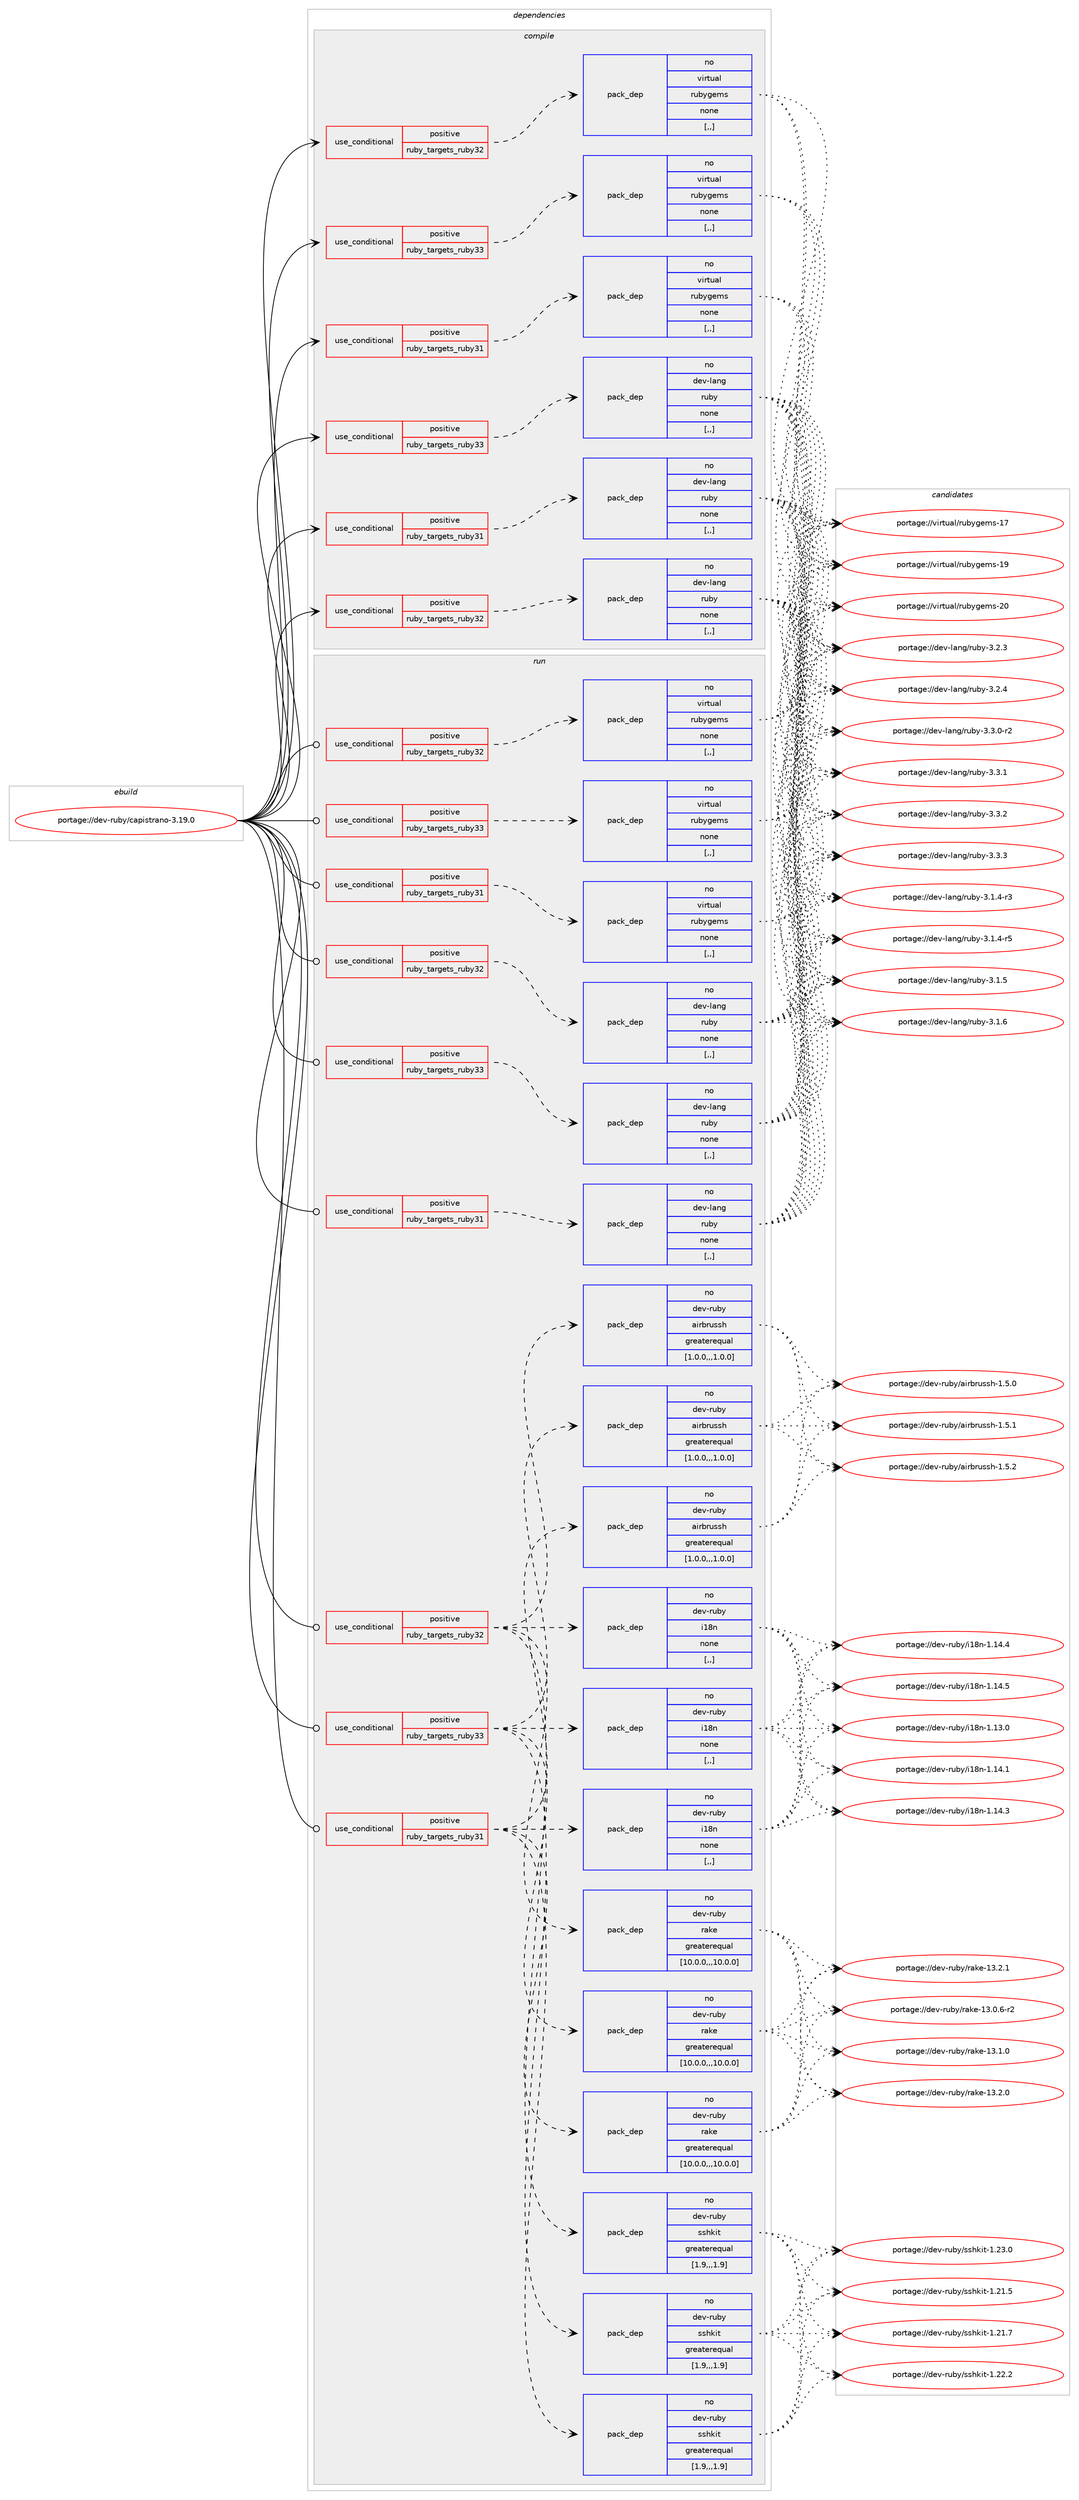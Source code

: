 digraph prolog {

# *************
# Graph options
# *************

newrank=true;
concentrate=true;
compound=true;
graph [rankdir=LR,fontname=Helvetica,fontsize=10,ranksep=1.5];#, ranksep=2.5, nodesep=0.2];
edge  [arrowhead=vee];
node  [fontname=Helvetica,fontsize=10];

# **********
# The ebuild
# **********

subgraph cluster_leftcol {
color=gray;
label=<<i>ebuild</i>>;
id [label="portage://dev-ruby/capistrano-3.19.0", color=red, width=4, href="../dev-ruby/capistrano-3.19.0.svg"];
}

# ****************
# The dependencies
# ****************

subgraph cluster_midcol {
color=gray;
label=<<i>dependencies</i>>;
subgraph cluster_compile {
fillcolor="#eeeeee";
style=filled;
label=<<i>compile</i>>;
subgraph cond44234 {
dependency175010 [label=<<TABLE BORDER="0" CELLBORDER="1" CELLSPACING="0" CELLPADDING="4"><TR><TD ROWSPAN="3" CELLPADDING="10">use_conditional</TD></TR><TR><TD>positive</TD></TR><TR><TD>ruby_targets_ruby31</TD></TR></TABLE>>, shape=none, color=red];
subgraph pack129516 {
dependency175011 [label=<<TABLE BORDER="0" CELLBORDER="1" CELLSPACING="0" CELLPADDING="4" WIDTH="220"><TR><TD ROWSPAN="6" CELLPADDING="30">pack_dep</TD></TR><TR><TD WIDTH="110">no</TD></TR><TR><TD>dev-lang</TD></TR><TR><TD>ruby</TD></TR><TR><TD>none</TD></TR><TR><TD>[,,]</TD></TR></TABLE>>, shape=none, color=blue];
}
dependency175010:e -> dependency175011:w [weight=20,style="dashed",arrowhead="vee"];
}
id:e -> dependency175010:w [weight=20,style="solid",arrowhead="vee"];
subgraph cond44235 {
dependency175012 [label=<<TABLE BORDER="0" CELLBORDER="1" CELLSPACING="0" CELLPADDING="4"><TR><TD ROWSPAN="3" CELLPADDING="10">use_conditional</TD></TR><TR><TD>positive</TD></TR><TR><TD>ruby_targets_ruby31</TD></TR></TABLE>>, shape=none, color=red];
subgraph pack129517 {
dependency175013 [label=<<TABLE BORDER="0" CELLBORDER="1" CELLSPACING="0" CELLPADDING="4" WIDTH="220"><TR><TD ROWSPAN="6" CELLPADDING="30">pack_dep</TD></TR><TR><TD WIDTH="110">no</TD></TR><TR><TD>virtual</TD></TR><TR><TD>rubygems</TD></TR><TR><TD>none</TD></TR><TR><TD>[,,]</TD></TR></TABLE>>, shape=none, color=blue];
}
dependency175012:e -> dependency175013:w [weight=20,style="dashed",arrowhead="vee"];
}
id:e -> dependency175012:w [weight=20,style="solid",arrowhead="vee"];
subgraph cond44236 {
dependency175014 [label=<<TABLE BORDER="0" CELLBORDER="1" CELLSPACING="0" CELLPADDING="4"><TR><TD ROWSPAN="3" CELLPADDING="10">use_conditional</TD></TR><TR><TD>positive</TD></TR><TR><TD>ruby_targets_ruby32</TD></TR></TABLE>>, shape=none, color=red];
subgraph pack129518 {
dependency175015 [label=<<TABLE BORDER="0" CELLBORDER="1" CELLSPACING="0" CELLPADDING="4" WIDTH="220"><TR><TD ROWSPAN="6" CELLPADDING="30">pack_dep</TD></TR><TR><TD WIDTH="110">no</TD></TR><TR><TD>dev-lang</TD></TR><TR><TD>ruby</TD></TR><TR><TD>none</TD></TR><TR><TD>[,,]</TD></TR></TABLE>>, shape=none, color=blue];
}
dependency175014:e -> dependency175015:w [weight=20,style="dashed",arrowhead="vee"];
}
id:e -> dependency175014:w [weight=20,style="solid",arrowhead="vee"];
subgraph cond44237 {
dependency175016 [label=<<TABLE BORDER="0" CELLBORDER="1" CELLSPACING="0" CELLPADDING="4"><TR><TD ROWSPAN="3" CELLPADDING="10">use_conditional</TD></TR><TR><TD>positive</TD></TR><TR><TD>ruby_targets_ruby32</TD></TR></TABLE>>, shape=none, color=red];
subgraph pack129519 {
dependency175017 [label=<<TABLE BORDER="0" CELLBORDER="1" CELLSPACING="0" CELLPADDING="4" WIDTH="220"><TR><TD ROWSPAN="6" CELLPADDING="30">pack_dep</TD></TR><TR><TD WIDTH="110">no</TD></TR><TR><TD>virtual</TD></TR><TR><TD>rubygems</TD></TR><TR><TD>none</TD></TR><TR><TD>[,,]</TD></TR></TABLE>>, shape=none, color=blue];
}
dependency175016:e -> dependency175017:w [weight=20,style="dashed",arrowhead="vee"];
}
id:e -> dependency175016:w [weight=20,style="solid",arrowhead="vee"];
subgraph cond44238 {
dependency175018 [label=<<TABLE BORDER="0" CELLBORDER="1" CELLSPACING="0" CELLPADDING="4"><TR><TD ROWSPAN="3" CELLPADDING="10">use_conditional</TD></TR><TR><TD>positive</TD></TR><TR><TD>ruby_targets_ruby33</TD></TR></TABLE>>, shape=none, color=red];
subgraph pack129520 {
dependency175019 [label=<<TABLE BORDER="0" CELLBORDER="1" CELLSPACING="0" CELLPADDING="4" WIDTH="220"><TR><TD ROWSPAN="6" CELLPADDING="30">pack_dep</TD></TR><TR><TD WIDTH="110">no</TD></TR><TR><TD>dev-lang</TD></TR><TR><TD>ruby</TD></TR><TR><TD>none</TD></TR><TR><TD>[,,]</TD></TR></TABLE>>, shape=none, color=blue];
}
dependency175018:e -> dependency175019:w [weight=20,style="dashed",arrowhead="vee"];
}
id:e -> dependency175018:w [weight=20,style="solid",arrowhead="vee"];
subgraph cond44239 {
dependency175020 [label=<<TABLE BORDER="0" CELLBORDER="1" CELLSPACING="0" CELLPADDING="4"><TR><TD ROWSPAN="3" CELLPADDING="10">use_conditional</TD></TR><TR><TD>positive</TD></TR><TR><TD>ruby_targets_ruby33</TD></TR></TABLE>>, shape=none, color=red];
subgraph pack129521 {
dependency175021 [label=<<TABLE BORDER="0" CELLBORDER="1" CELLSPACING="0" CELLPADDING="4" WIDTH="220"><TR><TD ROWSPAN="6" CELLPADDING="30">pack_dep</TD></TR><TR><TD WIDTH="110">no</TD></TR><TR><TD>virtual</TD></TR><TR><TD>rubygems</TD></TR><TR><TD>none</TD></TR><TR><TD>[,,]</TD></TR></TABLE>>, shape=none, color=blue];
}
dependency175020:e -> dependency175021:w [weight=20,style="dashed",arrowhead="vee"];
}
id:e -> dependency175020:w [weight=20,style="solid",arrowhead="vee"];
}
subgraph cluster_compileandrun {
fillcolor="#eeeeee";
style=filled;
label=<<i>compile and run</i>>;
}
subgraph cluster_run {
fillcolor="#eeeeee";
style=filled;
label=<<i>run</i>>;
subgraph cond44240 {
dependency175022 [label=<<TABLE BORDER="0" CELLBORDER="1" CELLSPACING="0" CELLPADDING="4"><TR><TD ROWSPAN="3" CELLPADDING="10">use_conditional</TD></TR><TR><TD>positive</TD></TR><TR><TD>ruby_targets_ruby31</TD></TR></TABLE>>, shape=none, color=red];
subgraph pack129522 {
dependency175023 [label=<<TABLE BORDER="0" CELLBORDER="1" CELLSPACING="0" CELLPADDING="4" WIDTH="220"><TR><TD ROWSPAN="6" CELLPADDING="30">pack_dep</TD></TR><TR><TD WIDTH="110">no</TD></TR><TR><TD>dev-lang</TD></TR><TR><TD>ruby</TD></TR><TR><TD>none</TD></TR><TR><TD>[,,]</TD></TR></TABLE>>, shape=none, color=blue];
}
dependency175022:e -> dependency175023:w [weight=20,style="dashed",arrowhead="vee"];
}
id:e -> dependency175022:w [weight=20,style="solid",arrowhead="odot"];
subgraph cond44241 {
dependency175024 [label=<<TABLE BORDER="0" CELLBORDER="1" CELLSPACING="0" CELLPADDING="4"><TR><TD ROWSPAN="3" CELLPADDING="10">use_conditional</TD></TR><TR><TD>positive</TD></TR><TR><TD>ruby_targets_ruby31</TD></TR></TABLE>>, shape=none, color=red];
subgraph pack129523 {
dependency175025 [label=<<TABLE BORDER="0" CELLBORDER="1" CELLSPACING="0" CELLPADDING="4" WIDTH="220"><TR><TD ROWSPAN="6" CELLPADDING="30">pack_dep</TD></TR><TR><TD WIDTH="110">no</TD></TR><TR><TD>dev-ruby</TD></TR><TR><TD>airbrussh</TD></TR><TR><TD>greaterequal</TD></TR><TR><TD>[1.0.0,,,1.0.0]</TD></TR></TABLE>>, shape=none, color=blue];
}
dependency175024:e -> dependency175025:w [weight=20,style="dashed",arrowhead="vee"];
subgraph pack129524 {
dependency175026 [label=<<TABLE BORDER="0" CELLBORDER="1" CELLSPACING="0" CELLPADDING="4" WIDTH="220"><TR><TD ROWSPAN="6" CELLPADDING="30">pack_dep</TD></TR><TR><TD WIDTH="110">no</TD></TR><TR><TD>dev-ruby</TD></TR><TR><TD>sshkit</TD></TR><TR><TD>greaterequal</TD></TR><TR><TD>[1.9,,,1.9]</TD></TR></TABLE>>, shape=none, color=blue];
}
dependency175024:e -> dependency175026:w [weight=20,style="dashed",arrowhead="vee"];
subgraph pack129525 {
dependency175027 [label=<<TABLE BORDER="0" CELLBORDER="1" CELLSPACING="0" CELLPADDING="4" WIDTH="220"><TR><TD ROWSPAN="6" CELLPADDING="30">pack_dep</TD></TR><TR><TD WIDTH="110">no</TD></TR><TR><TD>dev-ruby</TD></TR><TR><TD>rake</TD></TR><TR><TD>greaterequal</TD></TR><TR><TD>[10.0.0,,,10.0.0]</TD></TR></TABLE>>, shape=none, color=blue];
}
dependency175024:e -> dependency175027:w [weight=20,style="dashed",arrowhead="vee"];
subgraph pack129526 {
dependency175028 [label=<<TABLE BORDER="0" CELLBORDER="1" CELLSPACING="0" CELLPADDING="4" WIDTH="220"><TR><TD ROWSPAN="6" CELLPADDING="30">pack_dep</TD></TR><TR><TD WIDTH="110">no</TD></TR><TR><TD>dev-ruby</TD></TR><TR><TD>i18n</TD></TR><TR><TD>none</TD></TR><TR><TD>[,,]</TD></TR></TABLE>>, shape=none, color=blue];
}
dependency175024:e -> dependency175028:w [weight=20,style="dashed",arrowhead="vee"];
}
id:e -> dependency175024:w [weight=20,style="solid",arrowhead="odot"];
subgraph cond44242 {
dependency175029 [label=<<TABLE BORDER="0" CELLBORDER="1" CELLSPACING="0" CELLPADDING="4"><TR><TD ROWSPAN="3" CELLPADDING="10">use_conditional</TD></TR><TR><TD>positive</TD></TR><TR><TD>ruby_targets_ruby31</TD></TR></TABLE>>, shape=none, color=red];
subgraph pack129527 {
dependency175030 [label=<<TABLE BORDER="0" CELLBORDER="1" CELLSPACING="0" CELLPADDING="4" WIDTH="220"><TR><TD ROWSPAN="6" CELLPADDING="30">pack_dep</TD></TR><TR><TD WIDTH="110">no</TD></TR><TR><TD>virtual</TD></TR><TR><TD>rubygems</TD></TR><TR><TD>none</TD></TR><TR><TD>[,,]</TD></TR></TABLE>>, shape=none, color=blue];
}
dependency175029:e -> dependency175030:w [weight=20,style="dashed",arrowhead="vee"];
}
id:e -> dependency175029:w [weight=20,style="solid",arrowhead="odot"];
subgraph cond44243 {
dependency175031 [label=<<TABLE BORDER="0" CELLBORDER="1" CELLSPACING="0" CELLPADDING="4"><TR><TD ROWSPAN="3" CELLPADDING="10">use_conditional</TD></TR><TR><TD>positive</TD></TR><TR><TD>ruby_targets_ruby32</TD></TR></TABLE>>, shape=none, color=red];
subgraph pack129528 {
dependency175032 [label=<<TABLE BORDER="0" CELLBORDER="1" CELLSPACING="0" CELLPADDING="4" WIDTH="220"><TR><TD ROWSPAN="6" CELLPADDING="30">pack_dep</TD></TR><TR><TD WIDTH="110">no</TD></TR><TR><TD>dev-lang</TD></TR><TR><TD>ruby</TD></TR><TR><TD>none</TD></TR><TR><TD>[,,]</TD></TR></TABLE>>, shape=none, color=blue];
}
dependency175031:e -> dependency175032:w [weight=20,style="dashed",arrowhead="vee"];
}
id:e -> dependency175031:w [weight=20,style="solid",arrowhead="odot"];
subgraph cond44244 {
dependency175033 [label=<<TABLE BORDER="0" CELLBORDER="1" CELLSPACING="0" CELLPADDING="4"><TR><TD ROWSPAN="3" CELLPADDING="10">use_conditional</TD></TR><TR><TD>positive</TD></TR><TR><TD>ruby_targets_ruby32</TD></TR></TABLE>>, shape=none, color=red];
subgraph pack129529 {
dependency175034 [label=<<TABLE BORDER="0" CELLBORDER="1" CELLSPACING="0" CELLPADDING="4" WIDTH="220"><TR><TD ROWSPAN="6" CELLPADDING="30">pack_dep</TD></TR><TR><TD WIDTH="110">no</TD></TR><TR><TD>dev-ruby</TD></TR><TR><TD>airbrussh</TD></TR><TR><TD>greaterequal</TD></TR><TR><TD>[1.0.0,,,1.0.0]</TD></TR></TABLE>>, shape=none, color=blue];
}
dependency175033:e -> dependency175034:w [weight=20,style="dashed",arrowhead="vee"];
subgraph pack129530 {
dependency175035 [label=<<TABLE BORDER="0" CELLBORDER="1" CELLSPACING="0" CELLPADDING="4" WIDTH="220"><TR><TD ROWSPAN="6" CELLPADDING="30">pack_dep</TD></TR><TR><TD WIDTH="110">no</TD></TR><TR><TD>dev-ruby</TD></TR><TR><TD>sshkit</TD></TR><TR><TD>greaterequal</TD></TR><TR><TD>[1.9,,,1.9]</TD></TR></TABLE>>, shape=none, color=blue];
}
dependency175033:e -> dependency175035:w [weight=20,style="dashed",arrowhead="vee"];
subgraph pack129531 {
dependency175036 [label=<<TABLE BORDER="0" CELLBORDER="1" CELLSPACING="0" CELLPADDING="4" WIDTH="220"><TR><TD ROWSPAN="6" CELLPADDING="30">pack_dep</TD></TR><TR><TD WIDTH="110">no</TD></TR><TR><TD>dev-ruby</TD></TR><TR><TD>rake</TD></TR><TR><TD>greaterequal</TD></TR><TR><TD>[10.0.0,,,10.0.0]</TD></TR></TABLE>>, shape=none, color=blue];
}
dependency175033:e -> dependency175036:w [weight=20,style="dashed",arrowhead="vee"];
subgraph pack129532 {
dependency175037 [label=<<TABLE BORDER="0" CELLBORDER="1" CELLSPACING="0" CELLPADDING="4" WIDTH="220"><TR><TD ROWSPAN="6" CELLPADDING="30">pack_dep</TD></TR><TR><TD WIDTH="110">no</TD></TR><TR><TD>dev-ruby</TD></TR><TR><TD>i18n</TD></TR><TR><TD>none</TD></TR><TR><TD>[,,]</TD></TR></TABLE>>, shape=none, color=blue];
}
dependency175033:e -> dependency175037:w [weight=20,style="dashed",arrowhead="vee"];
}
id:e -> dependency175033:w [weight=20,style="solid",arrowhead="odot"];
subgraph cond44245 {
dependency175038 [label=<<TABLE BORDER="0" CELLBORDER="1" CELLSPACING="0" CELLPADDING="4"><TR><TD ROWSPAN="3" CELLPADDING="10">use_conditional</TD></TR><TR><TD>positive</TD></TR><TR><TD>ruby_targets_ruby32</TD></TR></TABLE>>, shape=none, color=red];
subgraph pack129533 {
dependency175039 [label=<<TABLE BORDER="0" CELLBORDER="1" CELLSPACING="0" CELLPADDING="4" WIDTH="220"><TR><TD ROWSPAN="6" CELLPADDING="30">pack_dep</TD></TR><TR><TD WIDTH="110">no</TD></TR><TR><TD>virtual</TD></TR><TR><TD>rubygems</TD></TR><TR><TD>none</TD></TR><TR><TD>[,,]</TD></TR></TABLE>>, shape=none, color=blue];
}
dependency175038:e -> dependency175039:w [weight=20,style="dashed",arrowhead="vee"];
}
id:e -> dependency175038:w [weight=20,style="solid",arrowhead="odot"];
subgraph cond44246 {
dependency175040 [label=<<TABLE BORDER="0" CELLBORDER="1" CELLSPACING="0" CELLPADDING="4"><TR><TD ROWSPAN="3" CELLPADDING="10">use_conditional</TD></TR><TR><TD>positive</TD></TR><TR><TD>ruby_targets_ruby33</TD></TR></TABLE>>, shape=none, color=red];
subgraph pack129534 {
dependency175041 [label=<<TABLE BORDER="0" CELLBORDER="1" CELLSPACING="0" CELLPADDING="4" WIDTH="220"><TR><TD ROWSPAN="6" CELLPADDING="30">pack_dep</TD></TR><TR><TD WIDTH="110">no</TD></TR><TR><TD>dev-lang</TD></TR><TR><TD>ruby</TD></TR><TR><TD>none</TD></TR><TR><TD>[,,]</TD></TR></TABLE>>, shape=none, color=blue];
}
dependency175040:e -> dependency175041:w [weight=20,style="dashed",arrowhead="vee"];
}
id:e -> dependency175040:w [weight=20,style="solid",arrowhead="odot"];
subgraph cond44247 {
dependency175042 [label=<<TABLE BORDER="0" CELLBORDER="1" CELLSPACING="0" CELLPADDING="4"><TR><TD ROWSPAN="3" CELLPADDING="10">use_conditional</TD></TR><TR><TD>positive</TD></TR><TR><TD>ruby_targets_ruby33</TD></TR></TABLE>>, shape=none, color=red];
subgraph pack129535 {
dependency175043 [label=<<TABLE BORDER="0" CELLBORDER="1" CELLSPACING="0" CELLPADDING="4" WIDTH="220"><TR><TD ROWSPAN="6" CELLPADDING="30">pack_dep</TD></TR><TR><TD WIDTH="110">no</TD></TR><TR><TD>dev-ruby</TD></TR><TR><TD>airbrussh</TD></TR><TR><TD>greaterequal</TD></TR><TR><TD>[1.0.0,,,1.0.0]</TD></TR></TABLE>>, shape=none, color=blue];
}
dependency175042:e -> dependency175043:w [weight=20,style="dashed",arrowhead="vee"];
subgraph pack129536 {
dependency175044 [label=<<TABLE BORDER="0" CELLBORDER="1" CELLSPACING="0" CELLPADDING="4" WIDTH="220"><TR><TD ROWSPAN="6" CELLPADDING="30">pack_dep</TD></TR><TR><TD WIDTH="110">no</TD></TR><TR><TD>dev-ruby</TD></TR><TR><TD>sshkit</TD></TR><TR><TD>greaterequal</TD></TR><TR><TD>[1.9,,,1.9]</TD></TR></TABLE>>, shape=none, color=blue];
}
dependency175042:e -> dependency175044:w [weight=20,style="dashed",arrowhead="vee"];
subgraph pack129537 {
dependency175045 [label=<<TABLE BORDER="0" CELLBORDER="1" CELLSPACING="0" CELLPADDING="4" WIDTH="220"><TR><TD ROWSPAN="6" CELLPADDING="30">pack_dep</TD></TR><TR><TD WIDTH="110">no</TD></TR><TR><TD>dev-ruby</TD></TR><TR><TD>rake</TD></TR><TR><TD>greaterequal</TD></TR><TR><TD>[10.0.0,,,10.0.0]</TD></TR></TABLE>>, shape=none, color=blue];
}
dependency175042:e -> dependency175045:w [weight=20,style="dashed",arrowhead="vee"];
subgraph pack129538 {
dependency175046 [label=<<TABLE BORDER="0" CELLBORDER="1" CELLSPACING="0" CELLPADDING="4" WIDTH="220"><TR><TD ROWSPAN="6" CELLPADDING="30">pack_dep</TD></TR><TR><TD WIDTH="110">no</TD></TR><TR><TD>dev-ruby</TD></TR><TR><TD>i18n</TD></TR><TR><TD>none</TD></TR><TR><TD>[,,]</TD></TR></TABLE>>, shape=none, color=blue];
}
dependency175042:e -> dependency175046:w [weight=20,style="dashed",arrowhead="vee"];
}
id:e -> dependency175042:w [weight=20,style="solid",arrowhead="odot"];
subgraph cond44248 {
dependency175047 [label=<<TABLE BORDER="0" CELLBORDER="1" CELLSPACING="0" CELLPADDING="4"><TR><TD ROWSPAN="3" CELLPADDING="10">use_conditional</TD></TR><TR><TD>positive</TD></TR><TR><TD>ruby_targets_ruby33</TD></TR></TABLE>>, shape=none, color=red];
subgraph pack129539 {
dependency175048 [label=<<TABLE BORDER="0" CELLBORDER="1" CELLSPACING="0" CELLPADDING="4" WIDTH="220"><TR><TD ROWSPAN="6" CELLPADDING="30">pack_dep</TD></TR><TR><TD WIDTH="110">no</TD></TR><TR><TD>virtual</TD></TR><TR><TD>rubygems</TD></TR><TR><TD>none</TD></TR><TR><TD>[,,]</TD></TR></TABLE>>, shape=none, color=blue];
}
dependency175047:e -> dependency175048:w [weight=20,style="dashed",arrowhead="vee"];
}
id:e -> dependency175047:w [weight=20,style="solid",arrowhead="odot"];
}
}

# **************
# The candidates
# **************

subgraph cluster_choices {
rank=same;
color=gray;
label=<<i>candidates</i>>;

subgraph choice129516 {
color=black;
nodesep=1;
choice100101118451089711010347114117981214551464946524511451 [label="portage://dev-lang/ruby-3.1.4-r3", color=red, width=4,href="../dev-lang/ruby-3.1.4-r3.svg"];
choice100101118451089711010347114117981214551464946524511453 [label="portage://dev-lang/ruby-3.1.4-r5", color=red, width=4,href="../dev-lang/ruby-3.1.4-r5.svg"];
choice10010111845108971101034711411798121455146494653 [label="portage://dev-lang/ruby-3.1.5", color=red, width=4,href="../dev-lang/ruby-3.1.5.svg"];
choice10010111845108971101034711411798121455146494654 [label="portage://dev-lang/ruby-3.1.6", color=red, width=4,href="../dev-lang/ruby-3.1.6.svg"];
choice10010111845108971101034711411798121455146504651 [label="portage://dev-lang/ruby-3.2.3", color=red, width=4,href="../dev-lang/ruby-3.2.3.svg"];
choice10010111845108971101034711411798121455146504652 [label="portage://dev-lang/ruby-3.2.4", color=red, width=4,href="../dev-lang/ruby-3.2.4.svg"];
choice100101118451089711010347114117981214551465146484511450 [label="portage://dev-lang/ruby-3.3.0-r2", color=red, width=4,href="../dev-lang/ruby-3.3.0-r2.svg"];
choice10010111845108971101034711411798121455146514649 [label="portage://dev-lang/ruby-3.3.1", color=red, width=4,href="../dev-lang/ruby-3.3.1.svg"];
choice10010111845108971101034711411798121455146514650 [label="portage://dev-lang/ruby-3.3.2", color=red, width=4,href="../dev-lang/ruby-3.3.2.svg"];
choice10010111845108971101034711411798121455146514651 [label="portage://dev-lang/ruby-3.3.3", color=red, width=4,href="../dev-lang/ruby-3.3.3.svg"];
dependency175011:e -> choice100101118451089711010347114117981214551464946524511451:w [style=dotted,weight="100"];
dependency175011:e -> choice100101118451089711010347114117981214551464946524511453:w [style=dotted,weight="100"];
dependency175011:e -> choice10010111845108971101034711411798121455146494653:w [style=dotted,weight="100"];
dependency175011:e -> choice10010111845108971101034711411798121455146494654:w [style=dotted,weight="100"];
dependency175011:e -> choice10010111845108971101034711411798121455146504651:w [style=dotted,weight="100"];
dependency175011:e -> choice10010111845108971101034711411798121455146504652:w [style=dotted,weight="100"];
dependency175011:e -> choice100101118451089711010347114117981214551465146484511450:w [style=dotted,weight="100"];
dependency175011:e -> choice10010111845108971101034711411798121455146514649:w [style=dotted,weight="100"];
dependency175011:e -> choice10010111845108971101034711411798121455146514650:w [style=dotted,weight="100"];
dependency175011:e -> choice10010111845108971101034711411798121455146514651:w [style=dotted,weight="100"];
}
subgraph choice129517 {
color=black;
nodesep=1;
choice118105114116117971084711411798121103101109115454955 [label="portage://virtual/rubygems-17", color=red, width=4,href="../virtual/rubygems-17.svg"];
choice118105114116117971084711411798121103101109115454957 [label="portage://virtual/rubygems-19", color=red, width=4,href="../virtual/rubygems-19.svg"];
choice118105114116117971084711411798121103101109115455048 [label="portage://virtual/rubygems-20", color=red, width=4,href="../virtual/rubygems-20.svg"];
dependency175013:e -> choice118105114116117971084711411798121103101109115454955:w [style=dotted,weight="100"];
dependency175013:e -> choice118105114116117971084711411798121103101109115454957:w [style=dotted,weight="100"];
dependency175013:e -> choice118105114116117971084711411798121103101109115455048:w [style=dotted,weight="100"];
}
subgraph choice129518 {
color=black;
nodesep=1;
choice100101118451089711010347114117981214551464946524511451 [label="portage://dev-lang/ruby-3.1.4-r3", color=red, width=4,href="../dev-lang/ruby-3.1.4-r3.svg"];
choice100101118451089711010347114117981214551464946524511453 [label="portage://dev-lang/ruby-3.1.4-r5", color=red, width=4,href="../dev-lang/ruby-3.1.4-r5.svg"];
choice10010111845108971101034711411798121455146494653 [label="portage://dev-lang/ruby-3.1.5", color=red, width=4,href="../dev-lang/ruby-3.1.5.svg"];
choice10010111845108971101034711411798121455146494654 [label="portage://dev-lang/ruby-3.1.6", color=red, width=4,href="../dev-lang/ruby-3.1.6.svg"];
choice10010111845108971101034711411798121455146504651 [label="portage://dev-lang/ruby-3.2.3", color=red, width=4,href="../dev-lang/ruby-3.2.3.svg"];
choice10010111845108971101034711411798121455146504652 [label="portage://dev-lang/ruby-3.2.4", color=red, width=4,href="../dev-lang/ruby-3.2.4.svg"];
choice100101118451089711010347114117981214551465146484511450 [label="portage://dev-lang/ruby-3.3.0-r2", color=red, width=4,href="../dev-lang/ruby-3.3.0-r2.svg"];
choice10010111845108971101034711411798121455146514649 [label="portage://dev-lang/ruby-3.3.1", color=red, width=4,href="../dev-lang/ruby-3.3.1.svg"];
choice10010111845108971101034711411798121455146514650 [label="portage://dev-lang/ruby-3.3.2", color=red, width=4,href="../dev-lang/ruby-3.3.2.svg"];
choice10010111845108971101034711411798121455146514651 [label="portage://dev-lang/ruby-3.3.3", color=red, width=4,href="../dev-lang/ruby-3.3.3.svg"];
dependency175015:e -> choice100101118451089711010347114117981214551464946524511451:w [style=dotted,weight="100"];
dependency175015:e -> choice100101118451089711010347114117981214551464946524511453:w [style=dotted,weight="100"];
dependency175015:e -> choice10010111845108971101034711411798121455146494653:w [style=dotted,weight="100"];
dependency175015:e -> choice10010111845108971101034711411798121455146494654:w [style=dotted,weight="100"];
dependency175015:e -> choice10010111845108971101034711411798121455146504651:w [style=dotted,weight="100"];
dependency175015:e -> choice10010111845108971101034711411798121455146504652:w [style=dotted,weight="100"];
dependency175015:e -> choice100101118451089711010347114117981214551465146484511450:w [style=dotted,weight="100"];
dependency175015:e -> choice10010111845108971101034711411798121455146514649:w [style=dotted,weight="100"];
dependency175015:e -> choice10010111845108971101034711411798121455146514650:w [style=dotted,weight="100"];
dependency175015:e -> choice10010111845108971101034711411798121455146514651:w [style=dotted,weight="100"];
}
subgraph choice129519 {
color=black;
nodesep=1;
choice118105114116117971084711411798121103101109115454955 [label="portage://virtual/rubygems-17", color=red, width=4,href="../virtual/rubygems-17.svg"];
choice118105114116117971084711411798121103101109115454957 [label="portage://virtual/rubygems-19", color=red, width=4,href="../virtual/rubygems-19.svg"];
choice118105114116117971084711411798121103101109115455048 [label="portage://virtual/rubygems-20", color=red, width=4,href="../virtual/rubygems-20.svg"];
dependency175017:e -> choice118105114116117971084711411798121103101109115454955:w [style=dotted,weight="100"];
dependency175017:e -> choice118105114116117971084711411798121103101109115454957:w [style=dotted,weight="100"];
dependency175017:e -> choice118105114116117971084711411798121103101109115455048:w [style=dotted,weight="100"];
}
subgraph choice129520 {
color=black;
nodesep=1;
choice100101118451089711010347114117981214551464946524511451 [label="portage://dev-lang/ruby-3.1.4-r3", color=red, width=4,href="../dev-lang/ruby-3.1.4-r3.svg"];
choice100101118451089711010347114117981214551464946524511453 [label="portage://dev-lang/ruby-3.1.4-r5", color=red, width=4,href="../dev-lang/ruby-3.1.4-r5.svg"];
choice10010111845108971101034711411798121455146494653 [label="portage://dev-lang/ruby-3.1.5", color=red, width=4,href="../dev-lang/ruby-3.1.5.svg"];
choice10010111845108971101034711411798121455146494654 [label="portage://dev-lang/ruby-3.1.6", color=red, width=4,href="../dev-lang/ruby-3.1.6.svg"];
choice10010111845108971101034711411798121455146504651 [label="portage://dev-lang/ruby-3.2.3", color=red, width=4,href="../dev-lang/ruby-3.2.3.svg"];
choice10010111845108971101034711411798121455146504652 [label="portage://dev-lang/ruby-3.2.4", color=red, width=4,href="../dev-lang/ruby-3.2.4.svg"];
choice100101118451089711010347114117981214551465146484511450 [label="portage://dev-lang/ruby-3.3.0-r2", color=red, width=4,href="../dev-lang/ruby-3.3.0-r2.svg"];
choice10010111845108971101034711411798121455146514649 [label="portage://dev-lang/ruby-3.3.1", color=red, width=4,href="../dev-lang/ruby-3.3.1.svg"];
choice10010111845108971101034711411798121455146514650 [label="portage://dev-lang/ruby-3.3.2", color=red, width=4,href="../dev-lang/ruby-3.3.2.svg"];
choice10010111845108971101034711411798121455146514651 [label="portage://dev-lang/ruby-3.3.3", color=red, width=4,href="../dev-lang/ruby-3.3.3.svg"];
dependency175019:e -> choice100101118451089711010347114117981214551464946524511451:w [style=dotted,weight="100"];
dependency175019:e -> choice100101118451089711010347114117981214551464946524511453:w [style=dotted,weight="100"];
dependency175019:e -> choice10010111845108971101034711411798121455146494653:w [style=dotted,weight="100"];
dependency175019:e -> choice10010111845108971101034711411798121455146494654:w [style=dotted,weight="100"];
dependency175019:e -> choice10010111845108971101034711411798121455146504651:w [style=dotted,weight="100"];
dependency175019:e -> choice10010111845108971101034711411798121455146504652:w [style=dotted,weight="100"];
dependency175019:e -> choice100101118451089711010347114117981214551465146484511450:w [style=dotted,weight="100"];
dependency175019:e -> choice10010111845108971101034711411798121455146514649:w [style=dotted,weight="100"];
dependency175019:e -> choice10010111845108971101034711411798121455146514650:w [style=dotted,weight="100"];
dependency175019:e -> choice10010111845108971101034711411798121455146514651:w [style=dotted,weight="100"];
}
subgraph choice129521 {
color=black;
nodesep=1;
choice118105114116117971084711411798121103101109115454955 [label="portage://virtual/rubygems-17", color=red, width=4,href="../virtual/rubygems-17.svg"];
choice118105114116117971084711411798121103101109115454957 [label="portage://virtual/rubygems-19", color=red, width=4,href="../virtual/rubygems-19.svg"];
choice118105114116117971084711411798121103101109115455048 [label="portage://virtual/rubygems-20", color=red, width=4,href="../virtual/rubygems-20.svg"];
dependency175021:e -> choice118105114116117971084711411798121103101109115454955:w [style=dotted,weight="100"];
dependency175021:e -> choice118105114116117971084711411798121103101109115454957:w [style=dotted,weight="100"];
dependency175021:e -> choice118105114116117971084711411798121103101109115455048:w [style=dotted,weight="100"];
}
subgraph choice129522 {
color=black;
nodesep=1;
choice100101118451089711010347114117981214551464946524511451 [label="portage://dev-lang/ruby-3.1.4-r3", color=red, width=4,href="../dev-lang/ruby-3.1.4-r3.svg"];
choice100101118451089711010347114117981214551464946524511453 [label="portage://dev-lang/ruby-3.1.4-r5", color=red, width=4,href="../dev-lang/ruby-3.1.4-r5.svg"];
choice10010111845108971101034711411798121455146494653 [label="portage://dev-lang/ruby-3.1.5", color=red, width=4,href="../dev-lang/ruby-3.1.5.svg"];
choice10010111845108971101034711411798121455146494654 [label="portage://dev-lang/ruby-3.1.6", color=red, width=4,href="../dev-lang/ruby-3.1.6.svg"];
choice10010111845108971101034711411798121455146504651 [label="portage://dev-lang/ruby-3.2.3", color=red, width=4,href="../dev-lang/ruby-3.2.3.svg"];
choice10010111845108971101034711411798121455146504652 [label="portage://dev-lang/ruby-3.2.4", color=red, width=4,href="../dev-lang/ruby-3.2.4.svg"];
choice100101118451089711010347114117981214551465146484511450 [label="portage://dev-lang/ruby-3.3.0-r2", color=red, width=4,href="../dev-lang/ruby-3.3.0-r2.svg"];
choice10010111845108971101034711411798121455146514649 [label="portage://dev-lang/ruby-3.3.1", color=red, width=4,href="../dev-lang/ruby-3.3.1.svg"];
choice10010111845108971101034711411798121455146514650 [label="portage://dev-lang/ruby-3.3.2", color=red, width=4,href="../dev-lang/ruby-3.3.2.svg"];
choice10010111845108971101034711411798121455146514651 [label="portage://dev-lang/ruby-3.3.3", color=red, width=4,href="../dev-lang/ruby-3.3.3.svg"];
dependency175023:e -> choice100101118451089711010347114117981214551464946524511451:w [style=dotted,weight="100"];
dependency175023:e -> choice100101118451089711010347114117981214551464946524511453:w [style=dotted,weight="100"];
dependency175023:e -> choice10010111845108971101034711411798121455146494653:w [style=dotted,weight="100"];
dependency175023:e -> choice10010111845108971101034711411798121455146494654:w [style=dotted,weight="100"];
dependency175023:e -> choice10010111845108971101034711411798121455146504651:w [style=dotted,weight="100"];
dependency175023:e -> choice10010111845108971101034711411798121455146504652:w [style=dotted,weight="100"];
dependency175023:e -> choice100101118451089711010347114117981214551465146484511450:w [style=dotted,weight="100"];
dependency175023:e -> choice10010111845108971101034711411798121455146514649:w [style=dotted,weight="100"];
dependency175023:e -> choice10010111845108971101034711411798121455146514650:w [style=dotted,weight="100"];
dependency175023:e -> choice10010111845108971101034711411798121455146514651:w [style=dotted,weight="100"];
}
subgraph choice129523 {
color=black;
nodesep=1;
choice1001011184511411798121479710511498114117115115104454946534648 [label="portage://dev-ruby/airbrussh-1.5.0", color=red, width=4,href="../dev-ruby/airbrussh-1.5.0.svg"];
choice1001011184511411798121479710511498114117115115104454946534649 [label="portage://dev-ruby/airbrussh-1.5.1", color=red, width=4,href="../dev-ruby/airbrussh-1.5.1.svg"];
choice1001011184511411798121479710511498114117115115104454946534650 [label="portage://dev-ruby/airbrussh-1.5.2", color=red, width=4,href="../dev-ruby/airbrussh-1.5.2.svg"];
dependency175025:e -> choice1001011184511411798121479710511498114117115115104454946534648:w [style=dotted,weight="100"];
dependency175025:e -> choice1001011184511411798121479710511498114117115115104454946534649:w [style=dotted,weight="100"];
dependency175025:e -> choice1001011184511411798121479710511498114117115115104454946534650:w [style=dotted,weight="100"];
}
subgraph choice129524 {
color=black;
nodesep=1;
choice10010111845114117981214711511510410710511645494650494653 [label="portage://dev-ruby/sshkit-1.21.5", color=red, width=4,href="../dev-ruby/sshkit-1.21.5.svg"];
choice10010111845114117981214711511510410710511645494650494655 [label="portage://dev-ruby/sshkit-1.21.7", color=red, width=4,href="../dev-ruby/sshkit-1.21.7.svg"];
choice10010111845114117981214711511510410710511645494650504650 [label="portage://dev-ruby/sshkit-1.22.2", color=red, width=4,href="../dev-ruby/sshkit-1.22.2.svg"];
choice10010111845114117981214711511510410710511645494650514648 [label="portage://dev-ruby/sshkit-1.23.0", color=red, width=4,href="../dev-ruby/sshkit-1.23.0.svg"];
dependency175026:e -> choice10010111845114117981214711511510410710511645494650494653:w [style=dotted,weight="100"];
dependency175026:e -> choice10010111845114117981214711511510410710511645494650494655:w [style=dotted,weight="100"];
dependency175026:e -> choice10010111845114117981214711511510410710511645494650504650:w [style=dotted,weight="100"];
dependency175026:e -> choice10010111845114117981214711511510410710511645494650514648:w [style=dotted,weight="100"];
}
subgraph choice129525 {
color=black;
nodesep=1;
choice10010111845114117981214711497107101454951464846544511450 [label="portage://dev-ruby/rake-13.0.6-r2", color=red, width=4,href="../dev-ruby/rake-13.0.6-r2.svg"];
choice1001011184511411798121471149710710145495146494648 [label="portage://dev-ruby/rake-13.1.0", color=red, width=4,href="../dev-ruby/rake-13.1.0.svg"];
choice1001011184511411798121471149710710145495146504648 [label="portage://dev-ruby/rake-13.2.0", color=red, width=4,href="../dev-ruby/rake-13.2.0.svg"];
choice1001011184511411798121471149710710145495146504649 [label="portage://dev-ruby/rake-13.2.1", color=red, width=4,href="../dev-ruby/rake-13.2.1.svg"];
dependency175027:e -> choice10010111845114117981214711497107101454951464846544511450:w [style=dotted,weight="100"];
dependency175027:e -> choice1001011184511411798121471149710710145495146494648:w [style=dotted,weight="100"];
dependency175027:e -> choice1001011184511411798121471149710710145495146504648:w [style=dotted,weight="100"];
dependency175027:e -> choice1001011184511411798121471149710710145495146504649:w [style=dotted,weight="100"];
}
subgraph choice129526 {
color=black;
nodesep=1;
choice100101118451141179812147105495611045494649514648 [label="portage://dev-ruby/i18n-1.13.0", color=red, width=4,href="../dev-ruby/i18n-1.13.0.svg"];
choice100101118451141179812147105495611045494649524649 [label="portage://dev-ruby/i18n-1.14.1", color=red, width=4,href="../dev-ruby/i18n-1.14.1.svg"];
choice100101118451141179812147105495611045494649524651 [label="portage://dev-ruby/i18n-1.14.3", color=red, width=4,href="../dev-ruby/i18n-1.14.3.svg"];
choice100101118451141179812147105495611045494649524652 [label="portage://dev-ruby/i18n-1.14.4", color=red, width=4,href="../dev-ruby/i18n-1.14.4.svg"];
choice100101118451141179812147105495611045494649524653 [label="portage://dev-ruby/i18n-1.14.5", color=red, width=4,href="../dev-ruby/i18n-1.14.5.svg"];
dependency175028:e -> choice100101118451141179812147105495611045494649514648:w [style=dotted,weight="100"];
dependency175028:e -> choice100101118451141179812147105495611045494649524649:w [style=dotted,weight="100"];
dependency175028:e -> choice100101118451141179812147105495611045494649524651:w [style=dotted,weight="100"];
dependency175028:e -> choice100101118451141179812147105495611045494649524652:w [style=dotted,weight="100"];
dependency175028:e -> choice100101118451141179812147105495611045494649524653:w [style=dotted,weight="100"];
}
subgraph choice129527 {
color=black;
nodesep=1;
choice118105114116117971084711411798121103101109115454955 [label="portage://virtual/rubygems-17", color=red, width=4,href="../virtual/rubygems-17.svg"];
choice118105114116117971084711411798121103101109115454957 [label="portage://virtual/rubygems-19", color=red, width=4,href="../virtual/rubygems-19.svg"];
choice118105114116117971084711411798121103101109115455048 [label="portage://virtual/rubygems-20", color=red, width=4,href="../virtual/rubygems-20.svg"];
dependency175030:e -> choice118105114116117971084711411798121103101109115454955:w [style=dotted,weight="100"];
dependency175030:e -> choice118105114116117971084711411798121103101109115454957:w [style=dotted,weight="100"];
dependency175030:e -> choice118105114116117971084711411798121103101109115455048:w [style=dotted,weight="100"];
}
subgraph choice129528 {
color=black;
nodesep=1;
choice100101118451089711010347114117981214551464946524511451 [label="portage://dev-lang/ruby-3.1.4-r3", color=red, width=4,href="../dev-lang/ruby-3.1.4-r3.svg"];
choice100101118451089711010347114117981214551464946524511453 [label="portage://dev-lang/ruby-3.1.4-r5", color=red, width=4,href="../dev-lang/ruby-3.1.4-r5.svg"];
choice10010111845108971101034711411798121455146494653 [label="portage://dev-lang/ruby-3.1.5", color=red, width=4,href="../dev-lang/ruby-3.1.5.svg"];
choice10010111845108971101034711411798121455146494654 [label="portage://dev-lang/ruby-3.1.6", color=red, width=4,href="../dev-lang/ruby-3.1.6.svg"];
choice10010111845108971101034711411798121455146504651 [label="portage://dev-lang/ruby-3.2.3", color=red, width=4,href="../dev-lang/ruby-3.2.3.svg"];
choice10010111845108971101034711411798121455146504652 [label="portage://dev-lang/ruby-3.2.4", color=red, width=4,href="../dev-lang/ruby-3.2.4.svg"];
choice100101118451089711010347114117981214551465146484511450 [label="portage://dev-lang/ruby-3.3.0-r2", color=red, width=4,href="../dev-lang/ruby-3.3.0-r2.svg"];
choice10010111845108971101034711411798121455146514649 [label="portage://dev-lang/ruby-3.3.1", color=red, width=4,href="../dev-lang/ruby-3.3.1.svg"];
choice10010111845108971101034711411798121455146514650 [label="portage://dev-lang/ruby-3.3.2", color=red, width=4,href="../dev-lang/ruby-3.3.2.svg"];
choice10010111845108971101034711411798121455146514651 [label="portage://dev-lang/ruby-3.3.3", color=red, width=4,href="../dev-lang/ruby-3.3.3.svg"];
dependency175032:e -> choice100101118451089711010347114117981214551464946524511451:w [style=dotted,weight="100"];
dependency175032:e -> choice100101118451089711010347114117981214551464946524511453:w [style=dotted,weight="100"];
dependency175032:e -> choice10010111845108971101034711411798121455146494653:w [style=dotted,weight="100"];
dependency175032:e -> choice10010111845108971101034711411798121455146494654:w [style=dotted,weight="100"];
dependency175032:e -> choice10010111845108971101034711411798121455146504651:w [style=dotted,weight="100"];
dependency175032:e -> choice10010111845108971101034711411798121455146504652:w [style=dotted,weight="100"];
dependency175032:e -> choice100101118451089711010347114117981214551465146484511450:w [style=dotted,weight="100"];
dependency175032:e -> choice10010111845108971101034711411798121455146514649:w [style=dotted,weight="100"];
dependency175032:e -> choice10010111845108971101034711411798121455146514650:w [style=dotted,weight="100"];
dependency175032:e -> choice10010111845108971101034711411798121455146514651:w [style=dotted,weight="100"];
}
subgraph choice129529 {
color=black;
nodesep=1;
choice1001011184511411798121479710511498114117115115104454946534648 [label="portage://dev-ruby/airbrussh-1.5.0", color=red, width=4,href="../dev-ruby/airbrussh-1.5.0.svg"];
choice1001011184511411798121479710511498114117115115104454946534649 [label="portage://dev-ruby/airbrussh-1.5.1", color=red, width=4,href="../dev-ruby/airbrussh-1.5.1.svg"];
choice1001011184511411798121479710511498114117115115104454946534650 [label="portage://dev-ruby/airbrussh-1.5.2", color=red, width=4,href="../dev-ruby/airbrussh-1.5.2.svg"];
dependency175034:e -> choice1001011184511411798121479710511498114117115115104454946534648:w [style=dotted,weight="100"];
dependency175034:e -> choice1001011184511411798121479710511498114117115115104454946534649:w [style=dotted,weight="100"];
dependency175034:e -> choice1001011184511411798121479710511498114117115115104454946534650:w [style=dotted,weight="100"];
}
subgraph choice129530 {
color=black;
nodesep=1;
choice10010111845114117981214711511510410710511645494650494653 [label="portage://dev-ruby/sshkit-1.21.5", color=red, width=4,href="../dev-ruby/sshkit-1.21.5.svg"];
choice10010111845114117981214711511510410710511645494650494655 [label="portage://dev-ruby/sshkit-1.21.7", color=red, width=4,href="../dev-ruby/sshkit-1.21.7.svg"];
choice10010111845114117981214711511510410710511645494650504650 [label="portage://dev-ruby/sshkit-1.22.2", color=red, width=4,href="../dev-ruby/sshkit-1.22.2.svg"];
choice10010111845114117981214711511510410710511645494650514648 [label="portage://dev-ruby/sshkit-1.23.0", color=red, width=4,href="../dev-ruby/sshkit-1.23.0.svg"];
dependency175035:e -> choice10010111845114117981214711511510410710511645494650494653:w [style=dotted,weight="100"];
dependency175035:e -> choice10010111845114117981214711511510410710511645494650494655:w [style=dotted,weight="100"];
dependency175035:e -> choice10010111845114117981214711511510410710511645494650504650:w [style=dotted,weight="100"];
dependency175035:e -> choice10010111845114117981214711511510410710511645494650514648:w [style=dotted,weight="100"];
}
subgraph choice129531 {
color=black;
nodesep=1;
choice10010111845114117981214711497107101454951464846544511450 [label="portage://dev-ruby/rake-13.0.6-r2", color=red, width=4,href="../dev-ruby/rake-13.0.6-r2.svg"];
choice1001011184511411798121471149710710145495146494648 [label="portage://dev-ruby/rake-13.1.0", color=red, width=4,href="../dev-ruby/rake-13.1.0.svg"];
choice1001011184511411798121471149710710145495146504648 [label="portage://dev-ruby/rake-13.2.0", color=red, width=4,href="../dev-ruby/rake-13.2.0.svg"];
choice1001011184511411798121471149710710145495146504649 [label="portage://dev-ruby/rake-13.2.1", color=red, width=4,href="../dev-ruby/rake-13.2.1.svg"];
dependency175036:e -> choice10010111845114117981214711497107101454951464846544511450:w [style=dotted,weight="100"];
dependency175036:e -> choice1001011184511411798121471149710710145495146494648:w [style=dotted,weight="100"];
dependency175036:e -> choice1001011184511411798121471149710710145495146504648:w [style=dotted,weight="100"];
dependency175036:e -> choice1001011184511411798121471149710710145495146504649:w [style=dotted,weight="100"];
}
subgraph choice129532 {
color=black;
nodesep=1;
choice100101118451141179812147105495611045494649514648 [label="portage://dev-ruby/i18n-1.13.0", color=red, width=4,href="../dev-ruby/i18n-1.13.0.svg"];
choice100101118451141179812147105495611045494649524649 [label="portage://dev-ruby/i18n-1.14.1", color=red, width=4,href="../dev-ruby/i18n-1.14.1.svg"];
choice100101118451141179812147105495611045494649524651 [label="portage://dev-ruby/i18n-1.14.3", color=red, width=4,href="../dev-ruby/i18n-1.14.3.svg"];
choice100101118451141179812147105495611045494649524652 [label="portage://dev-ruby/i18n-1.14.4", color=red, width=4,href="../dev-ruby/i18n-1.14.4.svg"];
choice100101118451141179812147105495611045494649524653 [label="portage://dev-ruby/i18n-1.14.5", color=red, width=4,href="../dev-ruby/i18n-1.14.5.svg"];
dependency175037:e -> choice100101118451141179812147105495611045494649514648:w [style=dotted,weight="100"];
dependency175037:e -> choice100101118451141179812147105495611045494649524649:w [style=dotted,weight="100"];
dependency175037:e -> choice100101118451141179812147105495611045494649524651:w [style=dotted,weight="100"];
dependency175037:e -> choice100101118451141179812147105495611045494649524652:w [style=dotted,weight="100"];
dependency175037:e -> choice100101118451141179812147105495611045494649524653:w [style=dotted,weight="100"];
}
subgraph choice129533 {
color=black;
nodesep=1;
choice118105114116117971084711411798121103101109115454955 [label="portage://virtual/rubygems-17", color=red, width=4,href="../virtual/rubygems-17.svg"];
choice118105114116117971084711411798121103101109115454957 [label="portage://virtual/rubygems-19", color=red, width=4,href="../virtual/rubygems-19.svg"];
choice118105114116117971084711411798121103101109115455048 [label="portage://virtual/rubygems-20", color=red, width=4,href="../virtual/rubygems-20.svg"];
dependency175039:e -> choice118105114116117971084711411798121103101109115454955:w [style=dotted,weight="100"];
dependency175039:e -> choice118105114116117971084711411798121103101109115454957:w [style=dotted,weight="100"];
dependency175039:e -> choice118105114116117971084711411798121103101109115455048:w [style=dotted,weight="100"];
}
subgraph choice129534 {
color=black;
nodesep=1;
choice100101118451089711010347114117981214551464946524511451 [label="portage://dev-lang/ruby-3.1.4-r3", color=red, width=4,href="../dev-lang/ruby-3.1.4-r3.svg"];
choice100101118451089711010347114117981214551464946524511453 [label="portage://dev-lang/ruby-3.1.4-r5", color=red, width=4,href="../dev-lang/ruby-3.1.4-r5.svg"];
choice10010111845108971101034711411798121455146494653 [label="portage://dev-lang/ruby-3.1.5", color=red, width=4,href="../dev-lang/ruby-3.1.5.svg"];
choice10010111845108971101034711411798121455146494654 [label="portage://dev-lang/ruby-3.1.6", color=red, width=4,href="../dev-lang/ruby-3.1.6.svg"];
choice10010111845108971101034711411798121455146504651 [label="portage://dev-lang/ruby-3.2.3", color=red, width=4,href="../dev-lang/ruby-3.2.3.svg"];
choice10010111845108971101034711411798121455146504652 [label="portage://dev-lang/ruby-3.2.4", color=red, width=4,href="../dev-lang/ruby-3.2.4.svg"];
choice100101118451089711010347114117981214551465146484511450 [label="portage://dev-lang/ruby-3.3.0-r2", color=red, width=4,href="../dev-lang/ruby-3.3.0-r2.svg"];
choice10010111845108971101034711411798121455146514649 [label="portage://dev-lang/ruby-3.3.1", color=red, width=4,href="../dev-lang/ruby-3.3.1.svg"];
choice10010111845108971101034711411798121455146514650 [label="portage://dev-lang/ruby-3.3.2", color=red, width=4,href="../dev-lang/ruby-3.3.2.svg"];
choice10010111845108971101034711411798121455146514651 [label="portage://dev-lang/ruby-3.3.3", color=red, width=4,href="../dev-lang/ruby-3.3.3.svg"];
dependency175041:e -> choice100101118451089711010347114117981214551464946524511451:w [style=dotted,weight="100"];
dependency175041:e -> choice100101118451089711010347114117981214551464946524511453:w [style=dotted,weight="100"];
dependency175041:e -> choice10010111845108971101034711411798121455146494653:w [style=dotted,weight="100"];
dependency175041:e -> choice10010111845108971101034711411798121455146494654:w [style=dotted,weight="100"];
dependency175041:e -> choice10010111845108971101034711411798121455146504651:w [style=dotted,weight="100"];
dependency175041:e -> choice10010111845108971101034711411798121455146504652:w [style=dotted,weight="100"];
dependency175041:e -> choice100101118451089711010347114117981214551465146484511450:w [style=dotted,weight="100"];
dependency175041:e -> choice10010111845108971101034711411798121455146514649:w [style=dotted,weight="100"];
dependency175041:e -> choice10010111845108971101034711411798121455146514650:w [style=dotted,weight="100"];
dependency175041:e -> choice10010111845108971101034711411798121455146514651:w [style=dotted,weight="100"];
}
subgraph choice129535 {
color=black;
nodesep=1;
choice1001011184511411798121479710511498114117115115104454946534648 [label="portage://dev-ruby/airbrussh-1.5.0", color=red, width=4,href="../dev-ruby/airbrussh-1.5.0.svg"];
choice1001011184511411798121479710511498114117115115104454946534649 [label="portage://dev-ruby/airbrussh-1.5.1", color=red, width=4,href="../dev-ruby/airbrussh-1.5.1.svg"];
choice1001011184511411798121479710511498114117115115104454946534650 [label="portage://dev-ruby/airbrussh-1.5.2", color=red, width=4,href="../dev-ruby/airbrussh-1.5.2.svg"];
dependency175043:e -> choice1001011184511411798121479710511498114117115115104454946534648:w [style=dotted,weight="100"];
dependency175043:e -> choice1001011184511411798121479710511498114117115115104454946534649:w [style=dotted,weight="100"];
dependency175043:e -> choice1001011184511411798121479710511498114117115115104454946534650:w [style=dotted,weight="100"];
}
subgraph choice129536 {
color=black;
nodesep=1;
choice10010111845114117981214711511510410710511645494650494653 [label="portage://dev-ruby/sshkit-1.21.5", color=red, width=4,href="../dev-ruby/sshkit-1.21.5.svg"];
choice10010111845114117981214711511510410710511645494650494655 [label="portage://dev-ruby/sshkit-1.21.7", color=red, width=4,href="../dev-ruby/sshkit-1.21.7.svg"];
choice10010111845114117981214711511510410710511645494650504650 [label="portage://dev-ruby/sshkit-1.22.2", color=red, width=4,href="../dev-ruby/sshkit-1.22.2.svg"];
choice10010111845114117981214711511510410710511645494650514648 [label="portage://dev-ruby/sshkit-1.23.0", color=red, width=4,href="../dev-ruby/sshkit-1.23.0.svg"];
dependency175044:e -> choice10010111845114117981214711511510410710511645494650494653:w [style=dotted,weight="100"];
dependency175044:e -> choice10010111845114117981214711511510410710511645494650494655:w [style=dotted,weight="100"];
dependency175044:e -> choice10010111845114117981214711511510410710511645494650504650:w [style=dotted,weight="100"];
dependency175044:e -> choice10010111845114117981214711511510410710511645494650514648:w [style=dotted,weight="100"];
}
subgraph choice129537 {
color=black;
nodesep=1;
choice10010111845114117981214711497107101454951464846544511450 [label="portage://dev-ruby/rake-13.0.6-r2", color=red, width=4,href="../dev-ruby/rake-13.0.6-r2.svg"];
choice1001011184511411798121471149710710145495146494648 [label="portage://dev-ruby/rake-13.1.0", color=red, width=4,href="../dev-ruby/rake-13.1.0.svg"];
choice1001011184511411798121471149710710145495146504648 [label="portage://dev-ruby/rake-13.2.0", color=red, width=4,href="../dev-ruby/rake-13.2.0.svg"];
choice1001011184511411798121471149710710145495146504649 [label="portage://dev-ruby/rake-13.2.1", color=red, width=4,href="../dev-ruby/rake-13.2.1.svg"];
dependency175045:e -> choice10010111845114117981214711497107101454951464846544511450:w [style=dotted,weight="100"];
dependency175045:e -> choice1001011184511411798121471149710710145495146494648:w [style=dotted,weight="100"];
dependency175045:e -> choice1001011184511411798121471149710710145495146504648:w [style=dotted,weight="100"];
dependency175045:e -> choice1001011184511411798121471149710710145495146504649:w [style=dotted,weight="100"];
}
subgraph choice129538 {
color=black;
nodesep=1;
choice100101118451141179812147105495611045494649514648 [label="portage://dev-ruby/i18n-1.13.0", color=red, width=4,href="../dev-ruby/i18n-1.13.0.svg"];
choice100101118451141179812147105495611045494649524649 [label="portage://dev-ruby/i18n-1.14.1", color=red, width=4,href="../dev-ruby/i18n-1.14.1.svg"];
choice100101118451141179812147105495611045494649524651 [label="portage://dev-ruby/i18n-1.14.3", color=red, width=4,href="../dev-ruby/i18n-1.14.3.svg"];
choice100101118451141179812147105495611045494649524652 [label="portage://dev-ruby/i18n-1.14.4", color=red, width=4,href="../dev-ruby/i18n-1.14.4.svg"];
choice100101118451141179812147105495611045494649524653 [label="portage://dev-ruby/i18n-1.14.5", color=red, width=4,href="../dev-ruby/i18n-1.14.5.svg"];
dependency175046:e -> choice100101118451141179812147105495611045494649514648:w [style=dotted,weight="100"];
dependency175046:e -> choice100101118451141179812147105495611045494649524649:w [style=dotted,weight="100"];
dependency175046:e -> choice100101118451141179812147105495611045494649524651:w [style=dotted,weight="100"];
dependency175046:e -> choice100101118451141179812147105495611045494649524652:w [style=dotted,weight="100"];
dependency175046:e -> choice100101118451141179812147105495611045494649524653:w [style=dotted,weight="100"];
}
subgraph choice129539 {
color=black;
nodesep=1;
choice118105114116117971084711411798121103101109115454955 [label="portage://virtual/rubygems-17", color=red, width=4,href="../virtual/rubygems-17.svg"];
choice118105114116117971084711411798121103101109115454957 [label="portage://virtual/rubygems-19", color=red, width=4,href="../virtual/rubygems-19.svg"];
choice118105114116117971084711411798121103101109115455048 [label="portage://virtual/rubygems-20", color=red, width=4,href="../virtual/rubygems-20.svg"];
dependency175048:e -> choice118105114116117971084711411798121103101109115454955:w [style=dotted,weight="100"];
dependency175048:e -> choice118105114116117971084711411798121103101109115454957:w [style=dotted,weight="100"];
dependency175048:e -> choice118105114116117971084711411798121103101109115455048:w [style=dotted,weight="100"];
}
}

}
